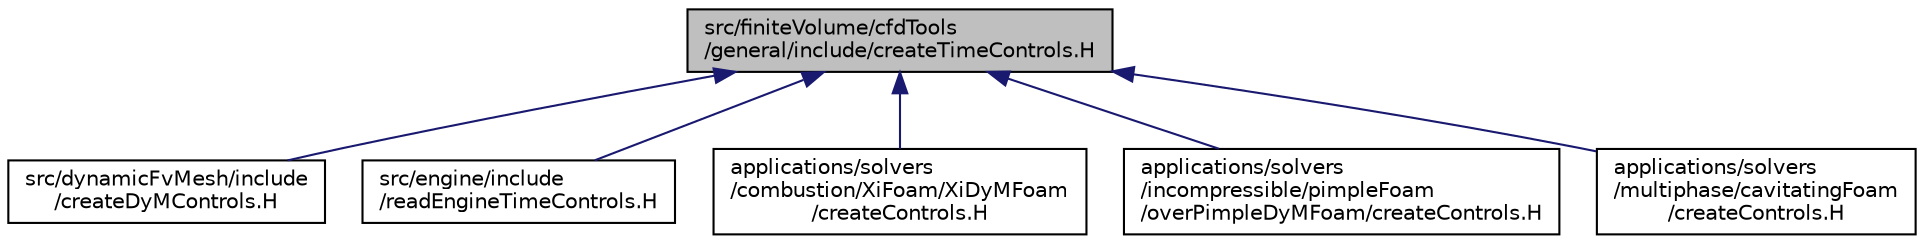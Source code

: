 digraph "src/finiteVolume/cfdTools/general/include/createTimeControls.H"
{
  bgcolor="transparent";
  edge [fontname="Helvetica",fontsize="10",labelfontname="Helvetica",labelfontsize="10"];
  node [fontname="Helvetica",fontsize="10",shape=record];
  Node1 [label="src/finiteVolume/cfdTools\l/general/include/createTimeControls.H",height=0.2,width=0.4,color="black", fillcolor="grey75", style="filled" fontcolor="black"];
  Node1 -> Node2 [dir="back",color="midnightblue",fontsize="10",style="solid",fontname="Helvetica"];
  Node2 [label="src/dynamicFvMesh/include\l/createDyMControls.H",height=0.2,width=0.4,color="black",URL="$src_2dynamicFvMesh_2include_2createDyMControls_8H.html"];
  Node1 -> Node3 [dir="back",color="midnightblue",fontsize="10",style="solid",fontname="Helvetica"];
  Node3 [label="src/engine/include\l/readEngineTimeControls.H",height=0.2,width=0.4,color="black",URL="$readEngineTimeControls_8H.html"];
  Node1 -> Node4 [dir="back",color="midnightblue",fontsize="10",style="solid",fontname="Helvetica"];
  Node4 [label="applications/solvers\l/combustion/XiFoam/XiDyMFoam\l/createControls.H",height=0.2,width=0.4,color="black",URL="$combustion_2XiFoam_2XiDyMFoam_2createControls_8H.html"];
  Node1 -> Node5 [dir="back",color="midnightblue",fontsize="10",style="solid",fontname="Helvetica"];
  Node5 [label="applications/solvers\l/incompressible/pimpleFoam\l/overPimpleDyMFoam/createControls.H",height=0.2,width=0.4,color="black",URL="$incompressible_2pimpleFoam_2overPimpleDyMFoam_2createControls_8H.html"];
  Node1 -> Node6 [dir="back",color="midnightblue",fontsize="10",style="solid",fontname="Helvetica"];
  Node6 [label="applications/solvers\l/multiphase/cavitatingFoam\l/createControls.H",height=0.2,width=0.4,color="black",URL="$multiphase_2cavitatingFoam_2createControls_8H.html"];
}
